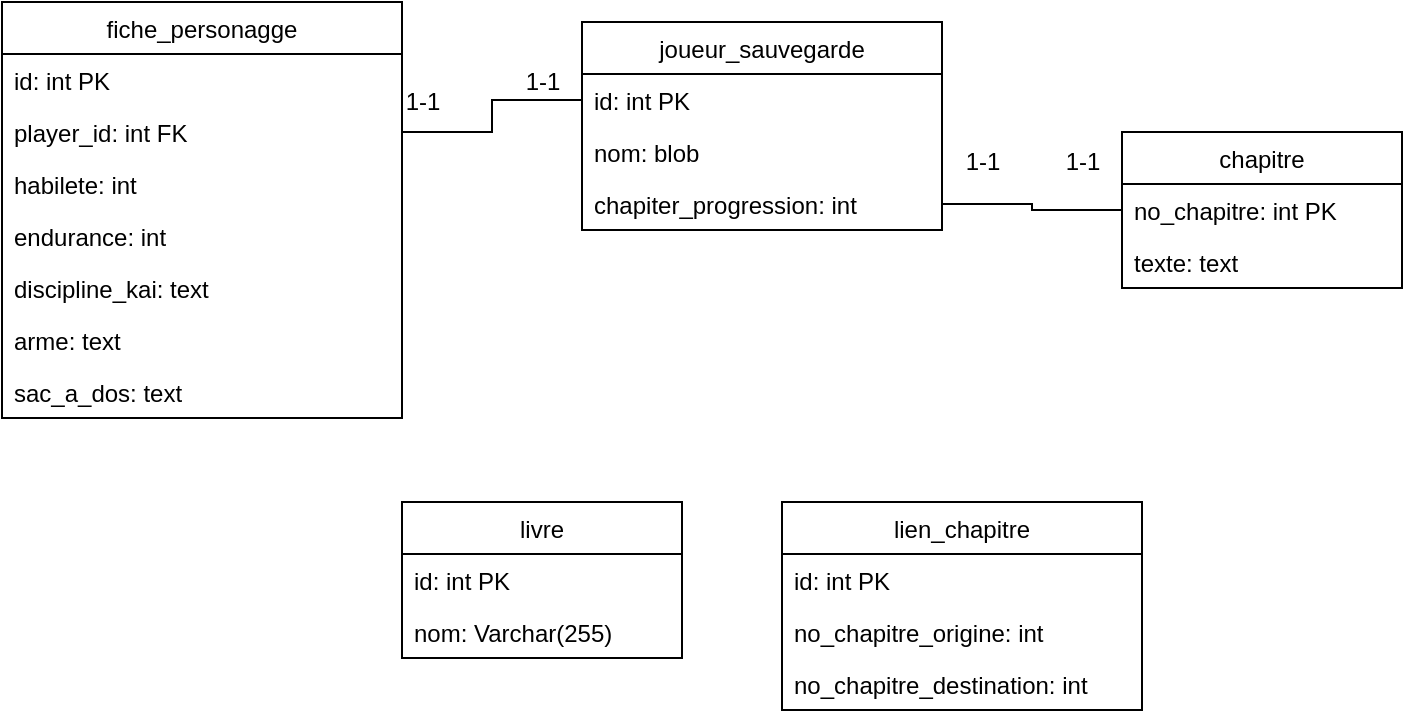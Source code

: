 <mxfile version="20.2.3" type="device"><diagram id="1aSApNntoI7S8RaRypqZ" name="Page-1"><mxGraphModel dx="1278" dy="641" grid="1" gridSize="10" guides="1" tooltips="1" connect="1" arrows="1" fold="1" page="1" pageScale="1" pageWidth="850" pageHeight="1100" math="0" shadow="0"><root><mxCell id="0"/><mxCell id="1" parent="0"/><mxCell id="iQZTUNlUjjkNur0iaZq3-1" value="fiche_personagge" style="swimlane;fontStyle=0;childLayout=stackLayout;horizontal=1;startSize=26;fillColor=none;horizontalStack=0;resizeParent=1;resizeParentMax=0;resizeLast=0;collapsible=1;marginBottom=0;" parent="1" vertex="1"><mxGeometry x="30" y="240" width="200" height="208" as="geometry"/></mxCell><mxCell id="iQZTUNlUjjkNur0iaZq3-2" value="id: int PK" style="text;strokeColor=none;fillColor=none;align=left;verticalAlign=top;spacingLeft=4;spacingRight=4;overflow=hidden;rotatable=0;points=[[0,0.5],[1,0.5]];portConstraint=eastwest;" parent="iQZTUNlUjjkNur0iaZq3-1" vertex="1"><mxGeometry y="26" width="200" height="26" as="geometry"/></mxCell><mxCell id="iQZTUNlUjjkNur0iaZq3-3" value="player_id: int FK" style="text;strokeColor=none;fillColor=none;align=left;verticalAlign=top;spacingLeft=4;spacingRight=4;overflow=hidden;rotatable=0;points=[[0,0.5],[1,0.5]];portConstraint=eastwest;" parent="iQZTUNlUjjkNur0iaZq3-1" vertex="1"><mxGeometry y="52" width="200" height="26" as="geometry"/></mxCell><mxCell id="iQZTUNlUjjkNur0iaZq3-4" value="habilete: int" style="text;strokeColor=none;fillColor=none;align=left;verticalAlign=top;spacingLeft=4;spacingRight=4;overflow=hidden;rotatable=0;points=[[0,0.5],[1,0.5]];portConstraint=eastwest;" parent="iQZTUNlUjjkNur0iaZq3-1" vertex="1"><mxGeometry y="78" width="200" height="26" as="geometry"/></mxCell><mxCell id="iQZTUNlUjjkNur0iaZq3-8" value="endurance: int" style="text;strokeColor=none;fillColor=none;align=left;verticalAlign=top;spacingLeft=4;spacingRight=4;overflow=hidden;rotatable=0;points=[[0,0.5],[1,0.5]];portConstraint=eastwest;" parent="iQZTUNlUjjkNur0iaZq3-1" vertex="1"><mxGeometry y="104" width="200" height="26" as="geometry"/></mxCell><mxCell id="iQZTUNlUjjkNur0iaZq3-7" value="discipline_kai: text" style="text;strokeColor=none;fillColor=none;align=left;verticalAlign=top;spacingLeft=4;spacingRight=4;overflow=hidden;rotatable=0;points=[[0,0.5],[1,0.5]];portConstraint=eastwest;" parent="iQZTUNlUjjkNur0iaZq3-1" vertex="1"><mxGeometry y="130" width="200" height="26" as="geometry"/></mxCell><mxCell id="iQZTUNlUjjkNur0iaZq3-6" value="arme: text" style="text;strokeColor=none;fillColor=none;align=left;verticalAlign=top;spacingLeft=4;spacingRight=4;overflow=hidden;rotatable=0;points=[[0,0.5],[1,0.5]];portConstraint=eastwest;" parent="iQZTUNlUjjkNur0iaZq3-1" vertex="1"><mxGeometry y="156" width="200" height="26" as="geometry"/></mxCell><mxCell id="iQZTUNlUjjkNur0iaZq3-5" value="sac_a_dos: text" style="text;strokeColor=none;fillColor=none;align=left;verticalAlign=top;spacingLeft=4;spacingRight=4;overflow=hidden;rotatable=0;points=[[0,0.5],[1,0.5]];portConstraint=eastwest;" parent="iQZTUNlUjjkNur0iaZq3-1" vertex="1"><mxGeometry y="182" width="200" height="26" as="geometry"/></mxCell><mxCell id="iQZTUNlUjjkNur0iaZq3-9" value="joueur_sauvegarde" style="swimlane;fontStyle=0;childLayout=stackLayout;horizontal=1;startSize=26;fillColor=none;horizontalStack=0;resizeParent=1;resizeParentMax=0;resizeLast=0;collapsible=1;marginBottom=0;" parent="1" vertex="1"><mxGeometry x="320" y="250" width="180" height="104" as="geometry"/></mxCell><mxCell id="iQZTUNlUjjkNur0iaZq3-10" value="id: int PK" style="text;strokeColor=none;fillColor=none;align=left;verticalAlign=top;spacingLeft=4;spacingRight=4;overflow=hidden;rotatable=0;points=[[0,0.5],[1,0.5]];portConstraint=eastwest;" parent="iQZTUNlUjjkNur0iaZq3-9" vertex="1"><mxGeometry y="26" width="180" height="26" as="geometry"/></mxCell><mxCell id="iQZTUNlUjjkNur0iaZq3-11" value="nom: blob" style="text;strokeColor=none;fillColor=none;align=left;verticalAlign=top;spacingLeft=4;spacingRight=4;overflow=hidden;rotatable=0;points=[[0,0.5],[1,0.5]];portConstraint=eastwest;" parent="iQZTUNlUjjkNur0iaZq3-9" vertex="1"><mxGeometry y="52" width="180" height="26" as="geometry"/></mxCell><mxCell id="iQZTUNlUjjkNur0iaZq3-12" value="chapiter_progression: int" style="text;strokeColor=none;fillColor=none;align=left;verticalAlign=top;spacingLeft=4;spacingRight=4;overflow=hidden;rotatable=0;points=[[0,0.5],[1,0.5]];portConstraint=eastwest;" parent="iQZTUNlUjjkNur0iaZq3-9" vertex="1"><mxGeometry y="78" width="180" height="26" as="geometry"/></mxCell><mxCell id="iQZTUNlUjjkNur0iaZq3-13" value="chapitre" style="swimlane;fontStyle=0;childLayout=stackLayout;horizontal=1;startSize=26;fillColor=none;horizontalStack=0;resizeParent=1;resizeParentMax=0;resizeLast=0;collapsible=1;marginBottom=0;" parent="1" vertex="1"><mxGeometry x="590" y="305" width="140" height="78" as="geometry"/></mxCell><mxCell id="iQZTUNlUjjkNur0iaZq3-14" value="no_chapitre: int PK" style="text;strokeColor=none;fillColor=none;align=left;verticalAlign=top;spacingLeft=4;spacingRight=4;overflow=hidden;rotatable=0;points=[[0,0.5],[1,0.5]];portConstraint=eastwest;" parent="iQZTUNlUjjkNur0iaZq3-13" vertex="1"><mxGeometry y="26" width="140" height="26" as="geometry"/></mxCell><mxCell id="iQZTUNlUjjkNur0iaZq3-15" value="texte: text" style="text;strokeColor=none;fillColor=none;align=left;verticalAlign=top;spacingLeft=4;spacingRight=4;overflow=hidden;rotatable=0;points=[[0,0.5],[1,0.5]];portConstraint=eastwest;" parent="iQZTUNlUjjkNur0iaZq3-13" vertex="1"><mxGeometry y="52" width="140" height="26" as="geometry"/></mxCell><mxCell id="iQZTUNlUjjkNur0iaZq3-17" style="edgeStyle=orthogonalEdgeStyle;rounded=0;orthogonalLoop=1;jettySize=auto;html=1;entryX=0;entryY=0.5;entryDx=0;entryDy=0;endArrow=none;endFill=0;" parent="1" source="iQZTUNlUjjkNur0iaZq3-3" target="iQZTUNlUjjkNur0iaZq3-10" edge="1"><mxGeometry relative="1" as="geometry"/></mxCell><mxCell id="iQZTUNlUjjkNur0iaZq3-19" style="edgeStyle=orthogonalEdgeStyle;rounded=0;orthogonalLoop=1;jettySize=auto;html=1;entryX=0;entryY=0.5;entryDx=0;entryDy=0;endArrow=none;endFill=0;" parent="1" source="iQZTUNlUjjkNur0iaZq3-12" target="iQZTUNlUjjkNur0iaZq3-14" edge="1"><mxGeometry relative="1" as="geometry"/></mxCell><mxCell id="iQZTUNlUjjkNur0iaZq3-20" value="livre" style="swimlane;fontStyle=0;childLayout=stackLayout;horizontal=1;startSize=26;fillColor=none;horizontalStack=0;resizeParent=1;resizeParentMax=0;resizeLast=0;collapsible=1;marginBottom=0;" parent="1" vertex="1"><mxGeometry x="230" y="490" width="140" height="78" as="geometry"/></mxCell><mxCell id="iQZTUNlUjjkNur0iaZq3-21" value="id: int PK" style="text;strokeColor=none;fillColor=none;align=left;verticalAlign=top;spacingLeft=4;spacingRight=4;overflow=hidden;rotatable=0;points=[[0,0.5],[1,0.5]];portConstraint=eastwest;" parent="iQZTUNlUjjkNur0iaZq3-20" vertex="1"><mxGeometry y="26" width="140" height="26" as="geometry"/></mxCell><mxCell id="iQZTUNlUjjkNur0iaZq3-22" value="nom: Varchar(255)" style="text;strokeColor=none;fillColor=none;align=left;verticalAlign=top;spacingLeft=4;spacingRight=4;overflow=hidden;rotatable=0;points=[[0,0.5],[1,0.5]];portConstraint=eastwest;" parent="iQZTUNlUjjkNur0iaZq3-20" vertex="1"><mxGeometry y="52" width="140" height="26" as="geometry"/></mxCell><mxCell id="iQZTUNlUjjkNur0iaZq3-24" value="lien_chapitre" style="swimlane;fontStyle=0;childLayout=stackLayout;horizontal=1;startSize=26;fillColor=none;horizontalStack=0;resizeParent=1;resizeParentMax=0;resizeLast=0;collapsible=1;marginBottom=0;" parent="1" vertex="1"><mxGeometry x="420" y="490" width="180" height="104" as="geometry"/></mxCell><mxCell id="iQZTUNlUjjkNur0iaZq3-25" value="id: int PK" style="text;strokeColor=none;fillColor=none;align=left;verticalAlign=top;spacingLeft=4;spacingRight=4;overflow=hidden;rotatable=0;points=[[0,0.5],[1,0.5]];portConstraint=eastwest;" parent="iQZTUNlUjjkNur0iaZq3-24" vertex="1"><mxGeometry y="26" width="180" height="26" as="geometry"/></mxCell><mxCell id="iQZTUNlUjjkNur0iaZq3-26" value="no_chapitre_origine: int " style="text;strokeColor=none;fillColor=none;align=left;verticalAlign=top;spacingLeft=4;spacingRight=4;overflow=hidden;rotatable=0;points=[[0,0.5],[1,0.5]];portConstraint=eastwest;" parent="iQZTUNlUjjkNur0iaZq3-24" vertex="1"><mxGeometry y="52" width="180" height="26" as="geometry"/></mxCell><mxCell id="iQZTUNlUjjkNur0iaZq3-27" value="no_chapitre_destination: int" style="text;strokeColor=none;fillColor=none;align=left;verticalAlign=top;spacingLeft=4;spacingRight=4;overflow=hidden;rotatable=0;points=[[0,0.5],[1,0.5]];portConstraint=eastwest;" parent="iQZTUNlUjjkNur0iaZq3-24" vertex="1"><mxGeometry y="78" width="180" height="26" as="geometry"/></mxCell><mxCell id="5EpxmPt1m3-Y8sZyyq5X-1" value="1-1" style="text;html=1;align=center;verticalAlign=middle;resizable=0;points=[];autosize=1;strokeColor=none;fillColor=none;" vertex="1" parent="1"><mxGeometry x="220" y="275" width="40" height="30" as="geometry"/></mxCell><mxCell id="5EpxmPt1m3-Y8sZyyq5X-2" value="1-1" style="text;html=1;align=center;verticalAlign=middle;resizable=0;points=[];autosize=1;strokeColor=none;fillColor=none;" vertex="1" parent="1"><mxGeometry x="280" y="265" width="40" height="30" as="geometry"/></mxCell><mxCell id="5EpxmPt1m3-Y8sZyyq5X-3" value="1-1" style="text;html=1;align=center;verticalAlign=middle;resizable=0;points=[];autosize=1;strokeColor=none;fillColor=none;" vertex="1" parent="1"><mxGeometry x="500" y="305" width="40" height="30" as="geometry"/></mxCell><mxCell id="5EpxmPt1m3-Y8sZyyq5X-5" value="1-1" style="text;html=1;align=center;verticalAlign=middle;resizable=0;points=[];autosize=1;strokeColor=none;fillColor=none;" vertex="1" parent="1"><mxGeometry x="550" y="305" width="40" height="30" as="geometry"/></mxCell></root></mxGraphModel></diagram></mxfile>